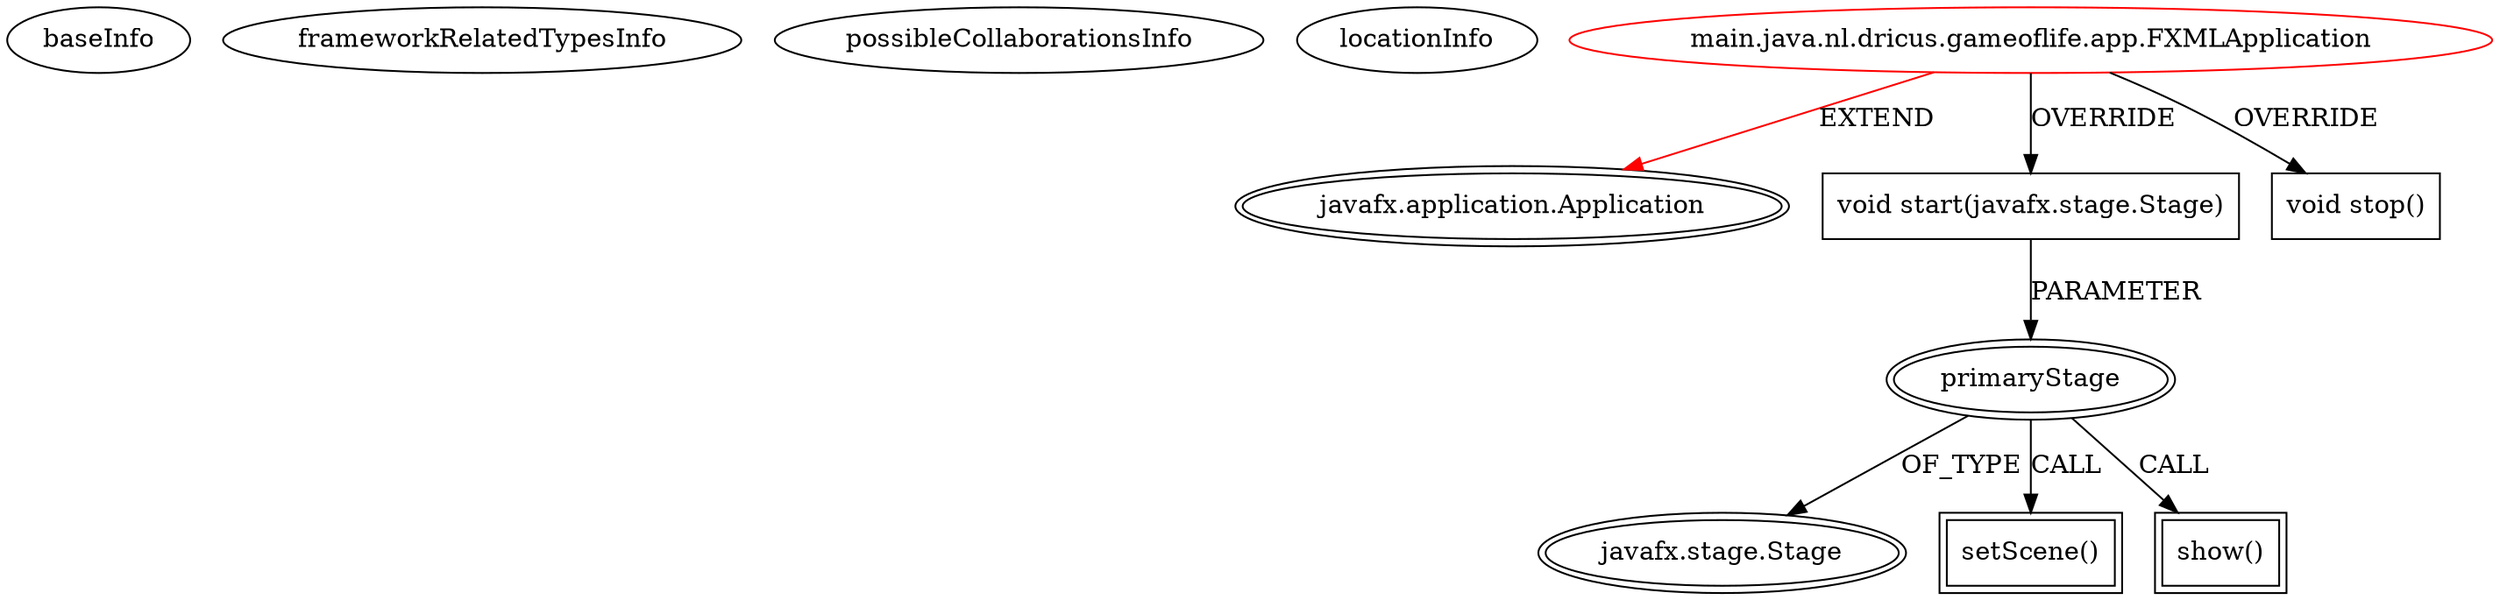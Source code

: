 digraph {
baseInfo[graphId=386,category="extension_graph",isAnonymous=false,possibleRelation=false]
frameworkRelatedTypesInfo[0="javafx.application.Application"]
possibleCollaborationsInfo[]
locationInfo[projectName="Dricus-game-of-life",filePath="/Dricus-game-of-life/game-of-life-master/src/main/java/nl/dricus/gameoflife/app/FXMLApplication.java",contextSignature="FXMLApplication",graphId="386"]
0[label="main.java.nl.dricus.gameoflife.app.FXMLApplication",vertexType="ROOT_CLIENT_CLASS_DECLARATION",isFrameworkType=false,color=red]
1[label="javafx.application.Application",vertexType="FRAMEWORK_CLASS_TYPE",isFrameworkType=true,peripheries=2]
2[label="void start(javafx.stage.Stage)",vertexType="OVERRIDING_METHOD_DECLARATION",isFrameworkType=false,shape=box]
3[label="primaryStage",vertexType="PARAMETER_DECLARATION",isFrameworkType=true,peripheries=2]
4[label="javafx.stage.Stage",vertexType="FRAMEWORK_CLASS_TYPE",isFrameworkType=true,peripheries=2]
6[label="setScene()",vertexType="INSIDE_CALL",isFrameworkType=true,peripheries=2,shape=box]
8[label="show()",vertexType="INSIDE_CALL",isFrameworkType=true,peripheries=2,shape=box]
9[label="void stop()",vertexType="OVERRIDING_METHOD_DECLARATION",isFrameworkType=false,shape=box]
0->1[label="EXTEND",color=red]
0->2[label="OVERRIDE"]
3->4[label="OF_TYPE"]
2->3[label="PARAMETER"]
3->6[label="CALL"]
3->8[label="CALL"]
0->9[label="OVERRIDE"]
}
